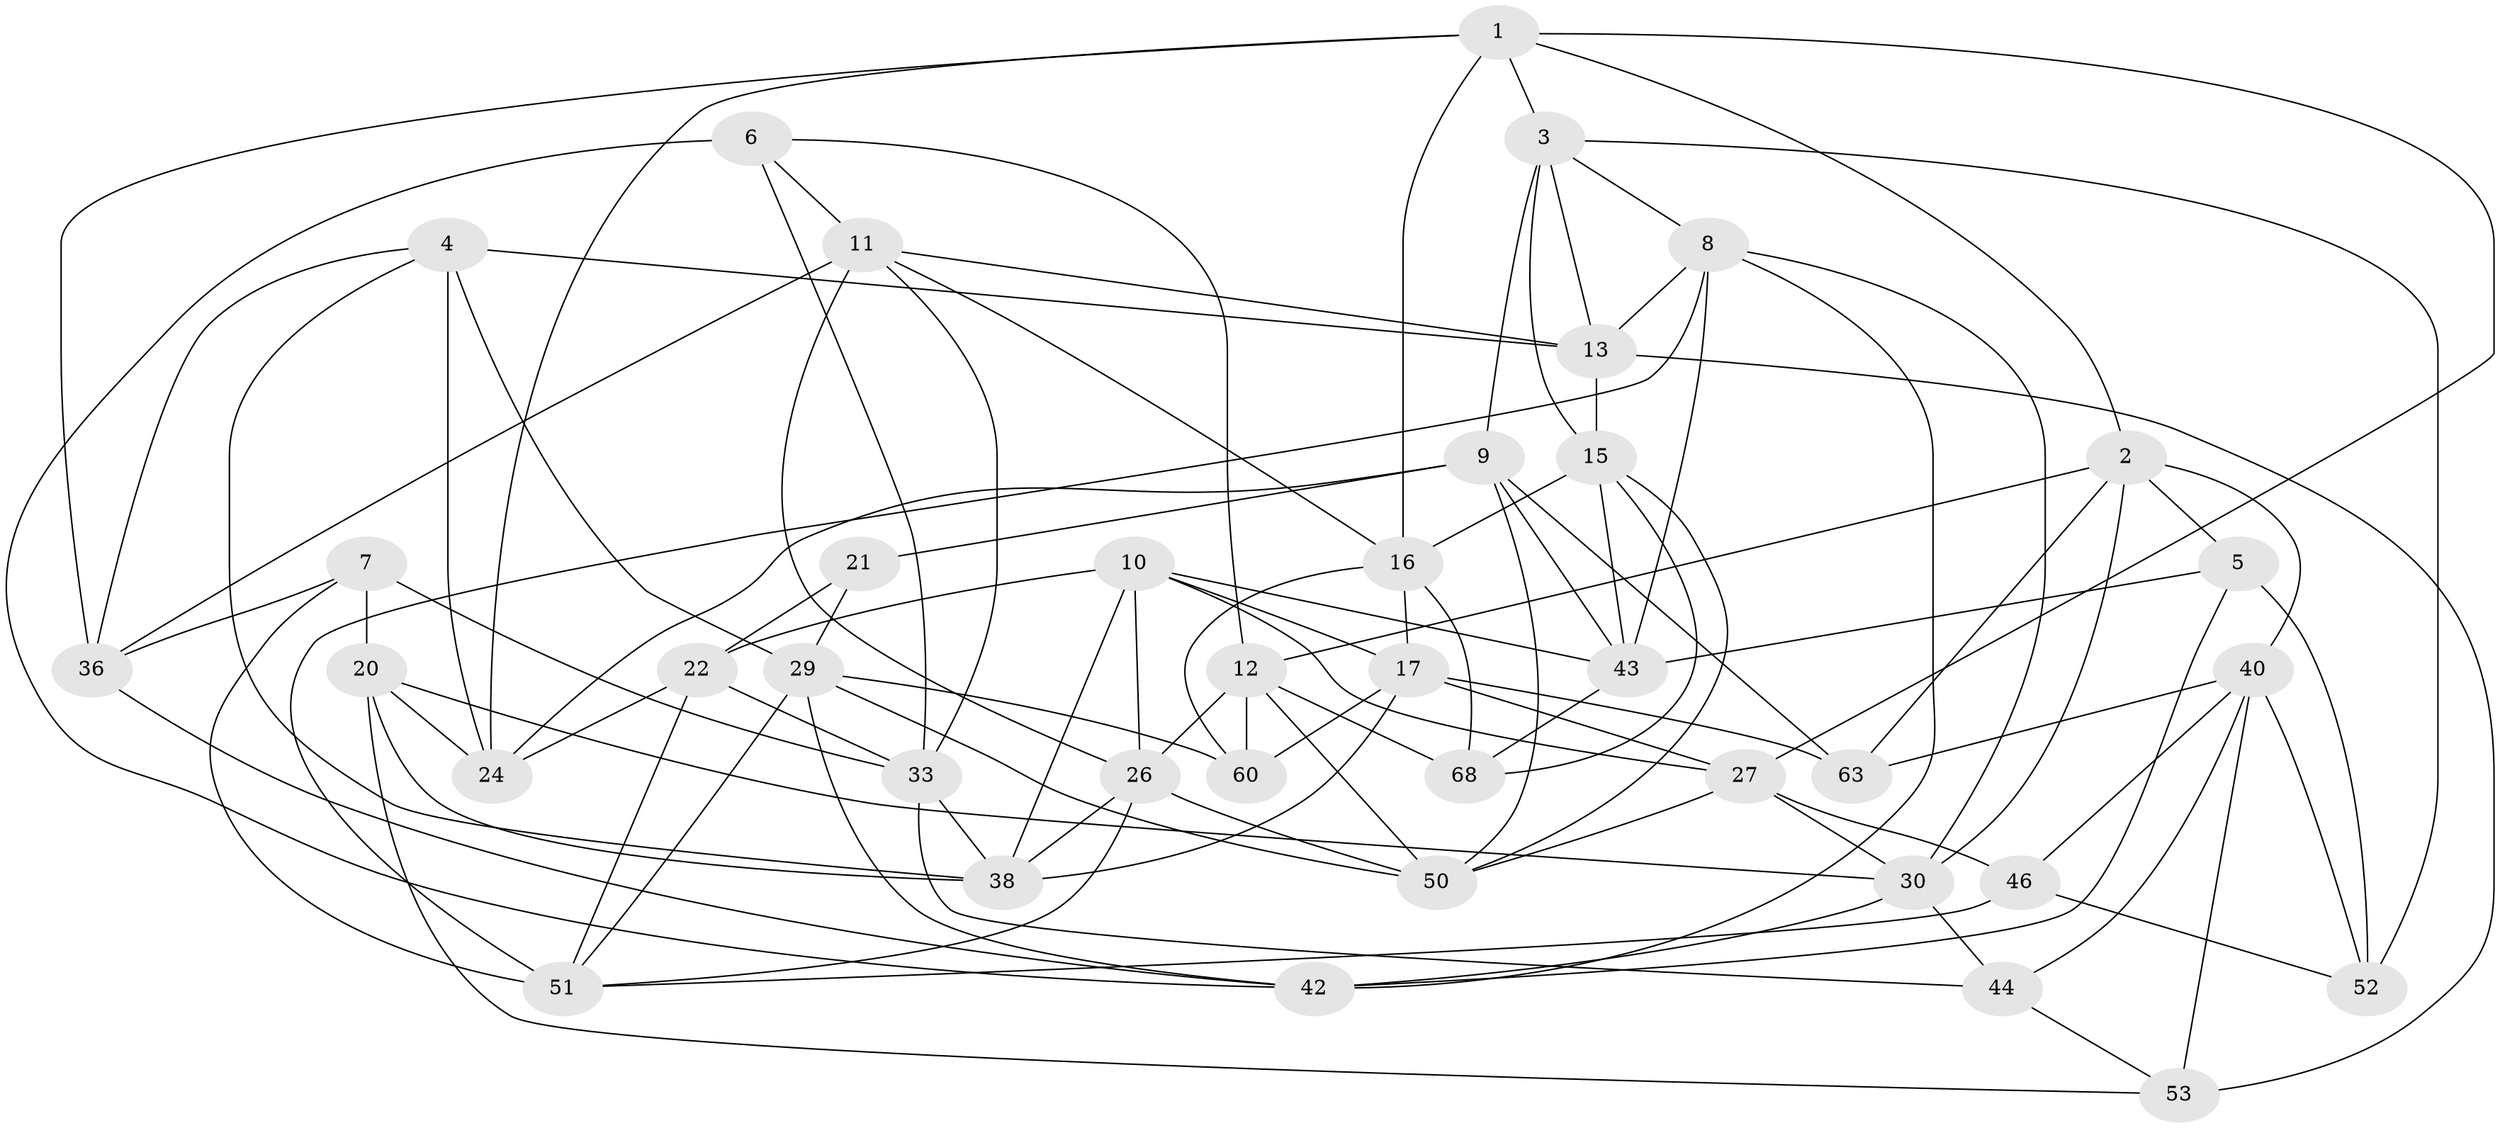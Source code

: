 // original degree distribution, {4: 1.0}
// Generated by graph-tools (version 1.1) at 2025/11/02/27/25 16:11:50]
// undirected, 39 vertices, 103 edges
graph export_dot {
graph [start="1"]
  node [color=gray90,style=filled];
  1 [super="+66"];
  2 [super="+48"];
  3 [super="+37"];
  4 [super="+25"];
  5;
  6;
  7 [super="+47"];
  8 [super="+57"];
  9 [super="+54"];
  10 [super="+14"];
  11 [super="+65"];
  12 [super="+18"];
  13 [super="+35"];
  15 [super="+19"];
  16 [super="+41"];
  17 [super="+31"];
  20 [super="+28"];
  21;
  22 [super="+23"];
  24 [super="+45"];
  26 [super="+56"];
  27 [super="+34"];
  29 [super="+32"];
  30 [super="+49"];
  33 [super="+39"];
  36 [super="+55"];
  38 [super="+64"];
  40 [super="+58"];
  42 [super="+62"];
  43 [super="+59"];
  44;
  46;
  50 [super="+67"];
  51 [super="+61"];
  52;
  53;
  60;
  63;
  68;
  1 -- 2;
  1 -- 3;
  1 -- 16;
  1 -- 27;
  1 -- 24;
  1 -- 36;
  2 -- 30;
  2 -- 5;
  2 -- 63;
  2 -- 40;
  2 -- 12;
  3 -- 9;
  3 -- 8;
  3 -- 13;
  3 -- 52;
  3 -- 15;
  4 -- 24 [weight=2];
  4 -- 29;
  4 -- 38;
  4 -- 36;
  4 -- 13;
  5 -- 52;
  5 -- 43;
  5 -- 42;
  6 -- 12;
  6 -- 11;
  6 -- 42;
  6 -- 33;
  7 -- 33;
  7 -- 20 [weight=2];
  7 -- 36 [weight=2];
  7 -- 51;
  8 -- 42;
  8 -- 51;
  8 -- 43;
  8 -- 30;
  8 -- 13;
  9 -- 21;
  9 -- 24;
  9 -- 43;
  9 -- 63;
  9 -- 50;
  10 -- 43;
  10 -- 26;
  10 -- 22;
  10 -- 17;
  10 -- 27;
  10 -- 38;
  11 -- 36;
  11 -- 26;
  11 -- 13;
  11 -- 33;
  11 -- 16;
  12 -- 60;
  12 -- 68;
  12 -- 26;
  12 -- 50;
  13 -- 53;
  13 -- 15;
  15 -- 43;
  15 -- 16;
  15 -- 50;
  15 -- 68;
  16 -- 68;
  16 -- 17;
  16 -- 60;
  17 -- 63;
  17 -- 60;
  17 -- 27;
  17 -- 38;
  20 -- 38;
  20 -- 24;
  20 -- 53;
  20 -- 30;
  21 -- 22 [weight=2];
  21 -- 29;
  22 -- 51;
  22 -- 33;
  22 -- 24;
  26 -- 51;
  26 -- 50;
  26 -- 38;
  27 -- 30;
  27 -- 46;
  27 -- 50;
  29 -- 42;
  29 -- 51;
  29 -- 60;
  29 -- 50;
  30 -- 42;
  30 -- 44;
  33 -- 44;
  33 -- 38;
  36 -- 42;
  40 -- 63;
  40 -- 53;
  40 -- 46;
  40 -- 44;
  40 -- 52;
  43 -- 68;
  44 -- 53;
  46 -- 51;
  46 -- 52;
}
